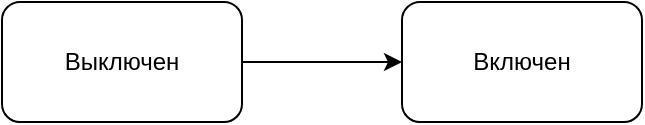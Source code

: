 <mxfile version="16.1.2" type="github">
  <diagram id="znHb3ab2w1jNl10Z2H77" name="Страница 1">
    <mxGraphModel dx="1038" dy="547" grid="1" gridSize="10" guides="1" tooltips="1" connect="1" arrows="1" fold="1" page="1" pageScale="1" pageWidth="827" pageHeight="1169" math="0" shadow="0">
      <root>
        <mxCell id="0" />
        <mxCell id="1" parent="0" />
        <mxCell id="UT30l7GBqQOhxcEZ91L--11" value="" style="edgeStyle=orthogonalEdgeStyle;rounded=0;orthogonalLoop=1;jettySize=auto;html=1;" edge="1" parent="1" source="UT30l7GBqQOhxcEZ91L--9" target="UT30l7GBqQOhxcEZ91L--10">
          <mxGeometry relative="1" as="geometry">
            <Array as="points">
              <mxPoint x="210" y="170" />
              <mxPoint x="210" y="170" />
            </Array>
          </mxGeometry>
        </mxCell>
        <mxCell id="UT30l7GBqQOhxcEZ91L--9" value="Выключен" style="rounded=1;whiteSpace=wrap;html=1;" vertex="1" parent="1">
          <mxGeometry x="60" y="140" width="120" height="60" as="geometry" />
        </mxCell>
        <mxCell id="UT30l7GBqQOhxcEZ91L--10" value="Включен" style="whiteSpace=wrap;html=1;rounded=1;" vertex="1" parent="1">
          <mxGeometry x="260" y="140" width="120" height="60" as="geometry" />
        </mxCell>
      </root>
    </mxGraphModel>
  </diagram>
</mxfile>
